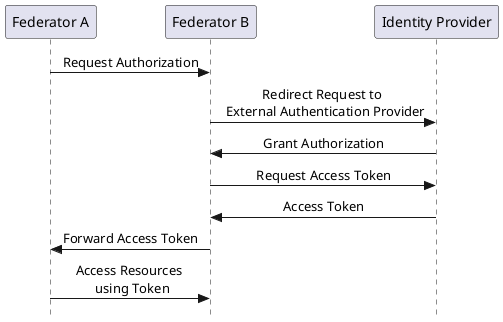 @startuml Authentication Flow
skinparam Style strictuml
skinparam SequenceMessageAlignment center

participant "Federator A" as A
participant "Federator B" as B
participant "Identity Provider" as IDP

A -> B: Request Authorization
B -> IDP: Redirect Request to \n External Authentication Provider
B <- IDP: Grant Authorization
B -> IDP: Request Access Token
B <- IDP: Access Token
A <- B: Forward Access Token
A -> B: Access Resources \n using Token


@enduml